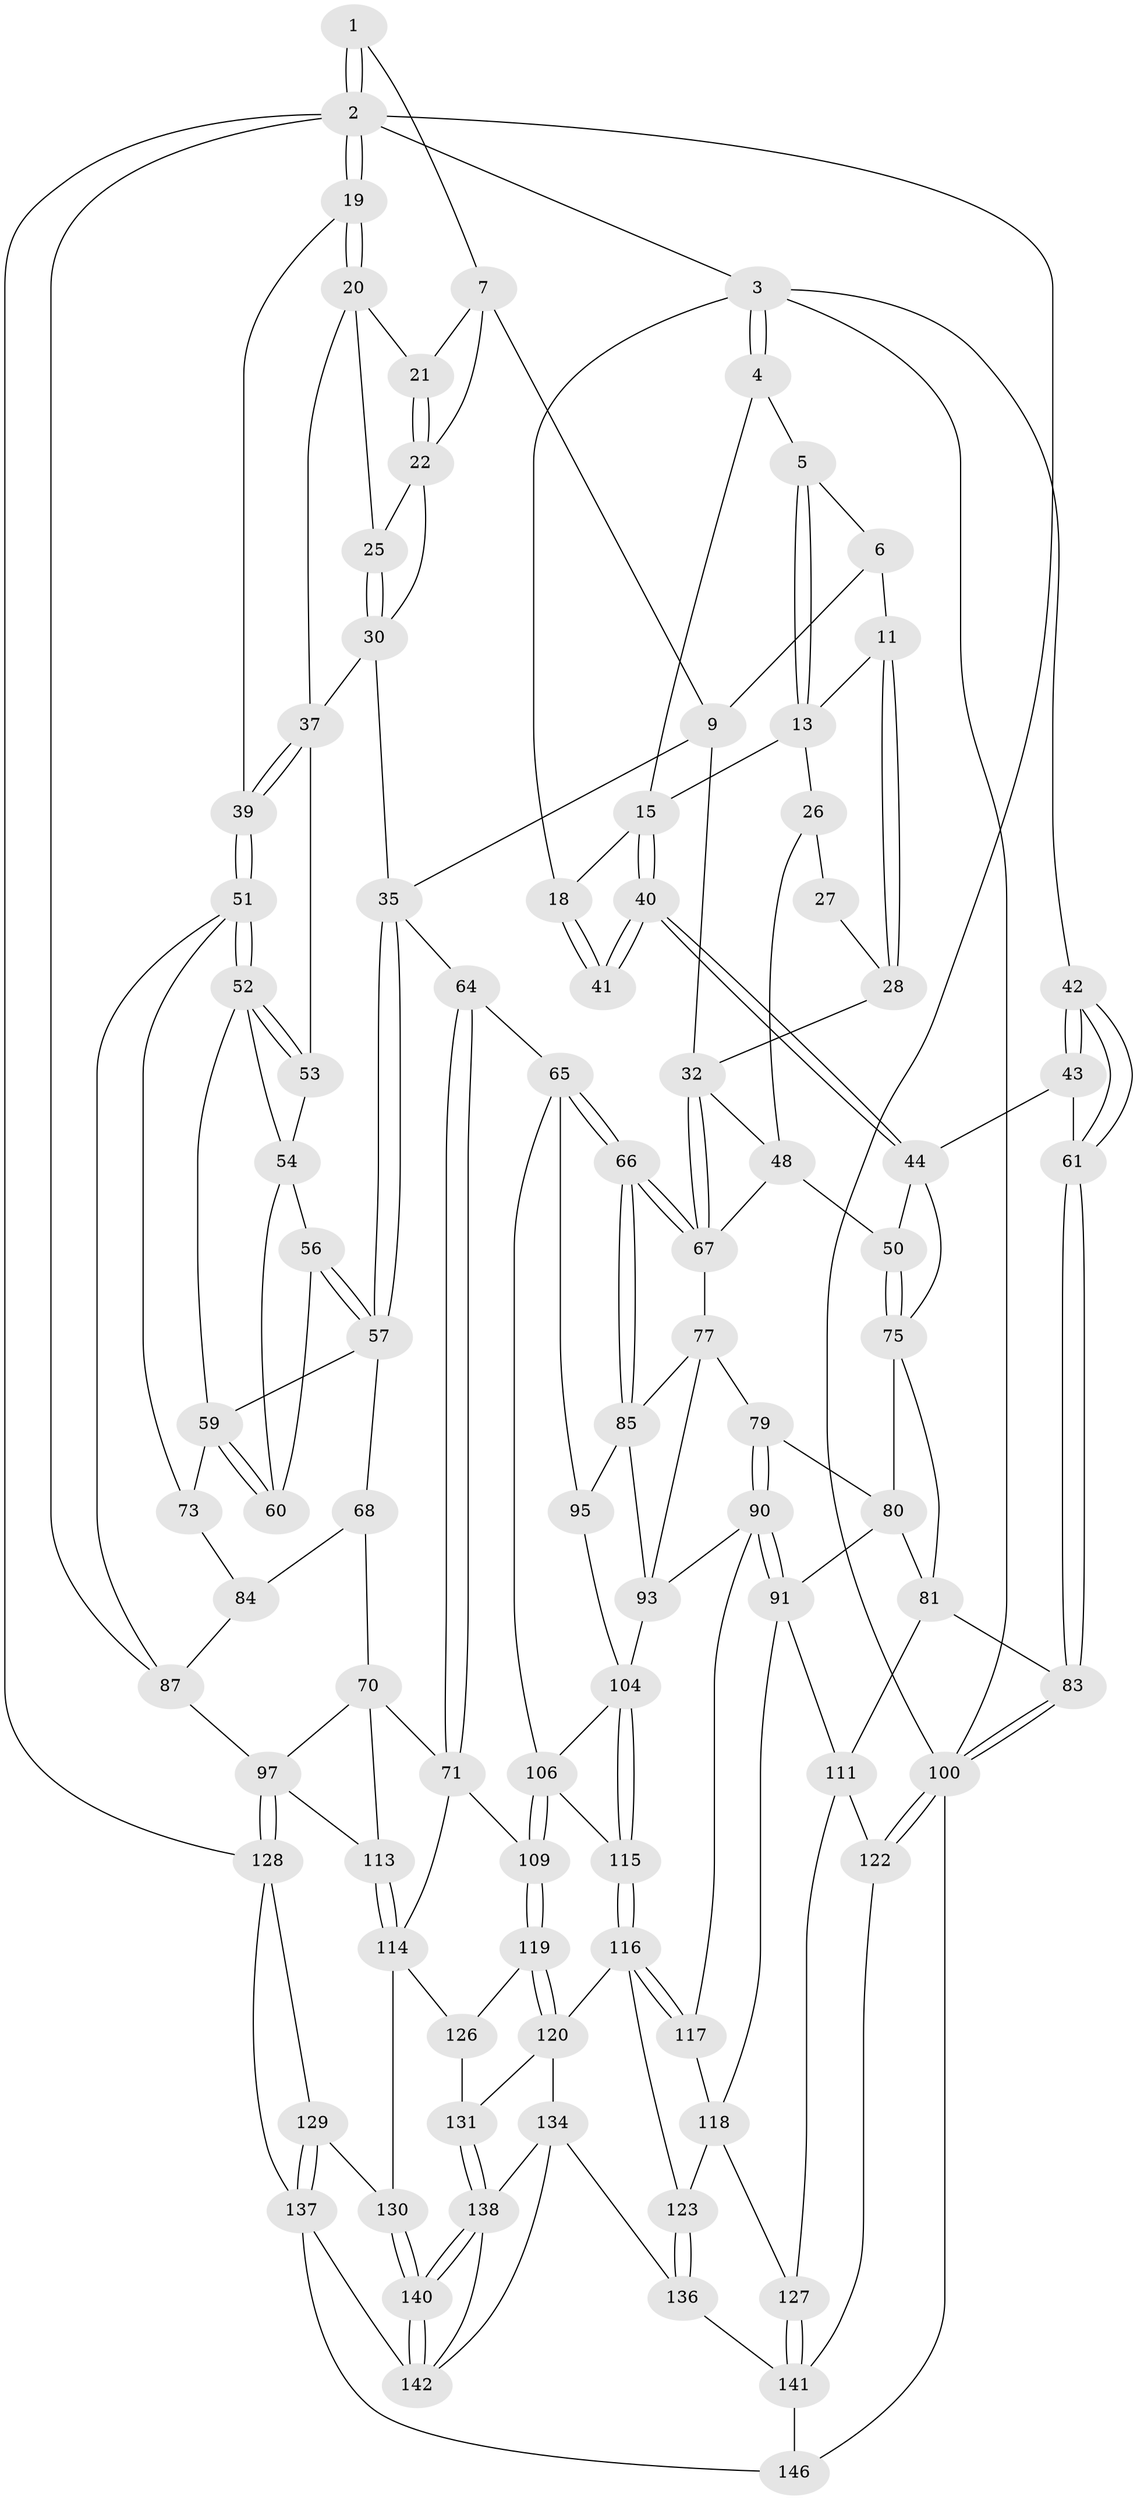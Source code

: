 // Generated by graph-tools (version 1.1) at 2025/52/02/27/25 19:52:36]
// undirected, 92 vertices, 209 edges
graph export_dot {
graph [start="1"]
  node [color=gray90,style=filled];
  1 [pos="+0.9177769765803083+0"];
  2 [pos="+1+0",super="+96"];
  3 [pos="+0+0",super="+17"];
  4 [pos="+0.21683089061909014+0"];
  5 [pos="+0.27453908923159237+0"];
  6 [pos="+0.6053695333401835+0",super="+10"];
  7 [pos="+0.8624823283928261+0.01546898365166226",super="+8"];
  9 [pos="+0.6318964314005411+0.07736350325407944",super="+31"];
  11 [pos="+0.5855329852790282+0.07952831719491296",super="+12"];
  13 [pos="+0.35886216908298385+0",super="+14"];
  15 [pos="+0.24149797867784376+0.1584597717039521",super="+16"];
  18 [pos="+0.08744849112291218+0.13967533453414224"];
  19 [pos="+1+0"];
  20 [pos="+0.9748358048609588+0.08388906107927581",super="+24"];
  21 [pos="+0.8635488396234839+0.02108462513867133"];
  22 [pos="+0.862577572696156+0.028014046903279518",super="+23"];
  25 [pos="+0.8958030657194685+0.1443218467377255"];
  26 [pos="+0.35872789596159393+0.16460244020949386",super="+47"];
  27 [pos="+0.5147145419977109+0.09189208421161363",super="+29"];
  28 [pos="+0.5524156911449629+0.20814023386658798"];
  30 [pos="+0.7946979600555132+0.20905241123448803",super="+34"];
  32 [pos="+0.6403942845624612+0.3217335780379342",super="+33"];
  35 [pos="+0.7720605629802975+0.2997124808279978",super="+36"];
  37 [pos="+0.9646552715773947+0.19707083888315347",super="+38"];
  39 [pos="+1+0.20056821890238358"];
  40 [pos="+0.17266140948609252+0.20824776757750704"];
  41 [pos="+0.09202578821266812+0.14741794082419518"];
  42 [pos="+0+0.29234463848020215"];
  43 [pos="+0.05768651973665016+0.18194128533016782",super="+46"];
  44 [pos="+0.17175454959994238+0.225587081125858",super="+45"];
  48 [pos="+0.4063536830157728+0.30529023519343745",super="+49"];
  50 [pos="+0.28997330862651743+0.3451878115725164"];
  51 [pos="+1+0.45066726127274875",super="+72"];
  52 [pos="+1+0.38940547412145204",super="+58"];
  53 [pos="+0.934797145174786+0.28528188305657276"];
  54 [pos="+0.9231629016574782+0.32575770176112256",super="+55"];
  56 [pos="+0.8547124963584865+0.35753391999443856"];
  57 [pos="+0.8070306285495935+0.3404385053908056",super="+63"];
  59 [pos="+0.9013922108674435+0.39097692385099714",super="+62"];
  60 [pos="+0.8928350735046724+0.38357856394356643"];
  61 [pos="+0+0.2946455221135294"];
  64 [pos="+0.7261971092006929+0.5114171857522889"];
  65 [pos="+0.6170798957470612+0.46606581670679825",super="+94"];
  66 [pos="+0.6150584584662827+0.4630313409386586"];
  67 [pos="+0.6161636044389227+0.38057171635882664",super="+74"];
  68 [pos="+0.8201955994957867+0.40738329722922634",super="+69"];
  70 [pos="+0.7448048501004733+0.5244159294706012",super="+99"];
  71 [pos="+0.7388741282254406+0.5240639523556763",super="+108"];
  73 [pos="+0.9097323377669887+0.42263201866760197"];
  75 [pos="+0.26535025236283644+0.3845729366685426",super="+76"];
  77 [pos="+0.42724110333443277+0.3727290889428953",super="+78"];
  79 [pos="+0.3138695320934832+0.46856065094878785"];
  80 [pos="+0.2946774927660158+0.4528934625523028",super="+89"];
  81 [pos="+0.11821812580960624+0.46365569538086443",super="+82"];
  83 [pos="+0+0.5273707923272226"];
  84 [pos="+0.878094175870938+0.447944495289414",super="+86"];
  85 [pos="+0.5191171322114072+0.46719577956933905",super="+92"];
  87 [pos="+1+0.5974945237244257",super="+88"];
  90 [pos="+0.2575788672719082+0.5879445264011037",super="+103"];
  91 [pos="+0.23810529148300918+0.5921810534277502",super="+110"];
  93 [pos="+0.39064012432426887+0.5076161839778829",super="+102"];
  95 [pos="+0.49789688738759535+0.5425359112105406"];
  97 [pos="+0.9794378344252317+0.6602082374851547",super="+98"];
  100 [pos="+0+1",super="+101"];
  104 [pos="+0.41259149571187653+0.5747869919916252",super="+105"];
  106 [pos="+0.5814772591530409+0.6522495282991653",super="+107"];
  109 [pos="+0.5967732228081469+0.6659444770995129"];
  111 [pos="+0.1461930553452903+0.7381441316272664",super="+112"];
  113 [pos="+0.7319235075270426+0.7083777209798878"];
  114 [pos="+0.7223008025403077+0.7116727039312019",super="+125"];
  115 [pos="+0.48361637005446206+0.6536885465645571"];
  116 [pos="+0.41896344327533735+0.7400593399190556",super="+121"];
  117 [pos="+0.36829343871696135+0.703793633303851"];
  118 [pos="+0.3191084480560202+0.7144910539777366",super="+124"];
  119 [pos="+0.5765729102078541+0.7287549782735577"];
  120 [pos="+0.46903477020288203+0.7870563306022497",super="+132"];
  122 [pos="+0+0.8567393729903191"];
  123 [pos="+0.32379373437986536+0.8540516067293157"];
  126 [pos="+0.5982548227158409+0.7950319478748247"];
  127 [pos="+0.23184607257937867+0.8154899359418213"];
  128 [pos="+0.9393162695959959+0.7336791930183676",super="+133"];
  129 [pos="+0.9196026893386213+0.7594660296962978"];
  130 [pos="+0.7392187510511736+0.8604889923494307"];
  131 [pos="+0.5597994930051026+0.8434104036207464"];
  134 [pos="+0.45906865975457234+0.8642851598461672",super="+135"];
  136 [pos="+0.37046112150260724+0.9895716425253165"];
  137 [pos="+0.8935732913655171+1",super="+145"];
  138 [pos="+0.5601598042573365+0.8499396016110616",super="+139"];
  140 [pos="+0.7348460051761762+0.9740839070275267"];
  141 [pos="+0.2084061514120509+0.9022277769880771",super="+144"];
  142 [pos="+0.7436849066796979+1",super="+143"];
  146 [pos="+0.30104582300979915+1"];
  1 -- 2;
  1 -- 2;
  1 -- 7;
  2 -- 3;
  2 -- 19;
  2 -- 19;
  2 -- 87;
  2 -- 100;
  2 -- 128;
  3 -- 4;
  3 -- 4;
  3 -- 18;
  3 -- 42;
  3 -- 100;
  4 -- 5;
  4 -- 15;
  5 -- 6;
  5 -- 13;
  5 -- 13;
  6 -- 9;
  6 -- 11;
  7 -- 21;
  7 -- 9;
  7 -- 22;
  9 -- 32;
  9 -- 35;
  11 -- 28;
  11 -- 28;
  11 -- 13;
  13 -- 26;
  13 -- 15;
  15 -- 40;
  15 -- 40;
  15 -- 18;
  18 -- 41;
  18 -- 41;
  19 -- 20;
  19 -- 20;
  19 -- 39;
  20 -- 21;
  20 -- 25;
  20 -- 37;
  21 -- 22;
  21 -- 22;
  22 -- 25;
  22 -- 30;
  25 -- 30;
  25 -- 30;
  26 -- 27 [weight=2];
  26 -- 48;
  27 -- 28;
  28 -- 32;
  30 -- 35;
  30 -- 37;
  32 -- 67;
  32 -- 67;
  32 -- 48;
  35 -- 57;
  35 -- 57;
  35 -- 64;
  37 -- 39;
  37 -- 39;
  37 -- 53;
  39 -- 51;
  39 -- 51;
  40 -- 41;
  40 -- 41;
  40 -- 44;
  40 -- 44;
  42 -- 43;
  42 -- 43;
  42 -- 61;
  42 -- 61;
  43 -- 44;
  43 -- 61;
  44 -- 50;
  44 -- 75;
  48 -- 50;
  48 -- 67;
  50 -- 75;
  50 -- 75;
  51 -- 52;
  51 -- 52;
  51 -- 73;
  51 -- 87;
  52 -- 53;
  52 -- 53;
  52 -- 59;
  52 -- 54;
  53 -- 54;
  54 -- 56;
  54 -- 60;
  56 -- 57;
  56 -- 57;
  56 -- 60;
  57 -- 68;
  57 -- 59;
  59 -- 60;
  59 -- 60;
  59 -- 73;
  61 -- 83;
  61 -- 83;
  64 -- 65;
  64 -- 71;
  64 -- 71;
  65 -- 66;
  65 -- 66;
  65 -- 106;
  65 -- 95;
  66 -- 67;
  66 -- 67;
  66 -- 85;
  66 -- 85;
  67 -- 77;
  68 -- 84 [weight=2];
  68 -- 70;
  70 -- 71;
  70 -- 113;
  70 -- 97;
  71 -- 114;
  71 -- 109;
  73 -- 84;
  75 -- 80;
  75 -- 81;
  77 -- 85;
  77 -- 93;
  77 -- 79;
  79 -- 80;
  79 -- 90;
  79 -- 90;
  80 -- 81;
  80 -- 91;
  81 -- 83;
  81 -- 111;
  83 -- 100;
  83 -- 100;
  84 -- 87;
  85 -- 93;
  85 -- 95;
  87 -- 97;
  90 -- 91;
  90 -- 91;
  90 -- 117;
  90 -- 93;
  91 -- 118;
  91 -- 111;
  93 -- 104;
  95 -- 104;
  97 -- 128;
  97 -- 128;
  97 -- 113;
  100 -- 122;
  100 -- 122;
  100 -- 146;
  104 -- 115;
  104 -- 115;
  104 -- 106;
  106 -- 109;
  106 -- 109;
  106 -- 115;
  109 -- 119;
  109 -- 119;
  111 -- 127;
  111 -- 122;
  113 -- 114;
  113 -- 114;
  114 -- 126;
  114 -- 130;
  115 -- 116;
  115 -- 116;
  116 -- 117;
  116 -- 117;
  116 -- 120;
  116 -- 123;
  117 -- 118;
  118 -- 123;
  118 -- 127;
  119 -- 120;
  119 -- 120;
  119 -- 126;
  120 -- 131;
  120 -- 134;
  122 -- 141;
  123 -- 136;
  123 -- 136;
  126 -- 131;
  127 -- 141;
  127 -- 141;
  128 -- 129;
  128 -- 137;
  129 -- 130;
  129 -- 137;
  129 -- 137;
  130 -- 140;
  130 -- 140;
  131 -- 138;
  131 -- 138;
  134 -- 138;
  134 -- 136;
  134 -- 142;
  136 -- 141;
  137 -- 146;
  137 -- 142;
  138 -- 140;
  138 -- 140;
  138 -- 142;
  140 -- 142;
  140 -- 142;
  141 -- 146;
}

